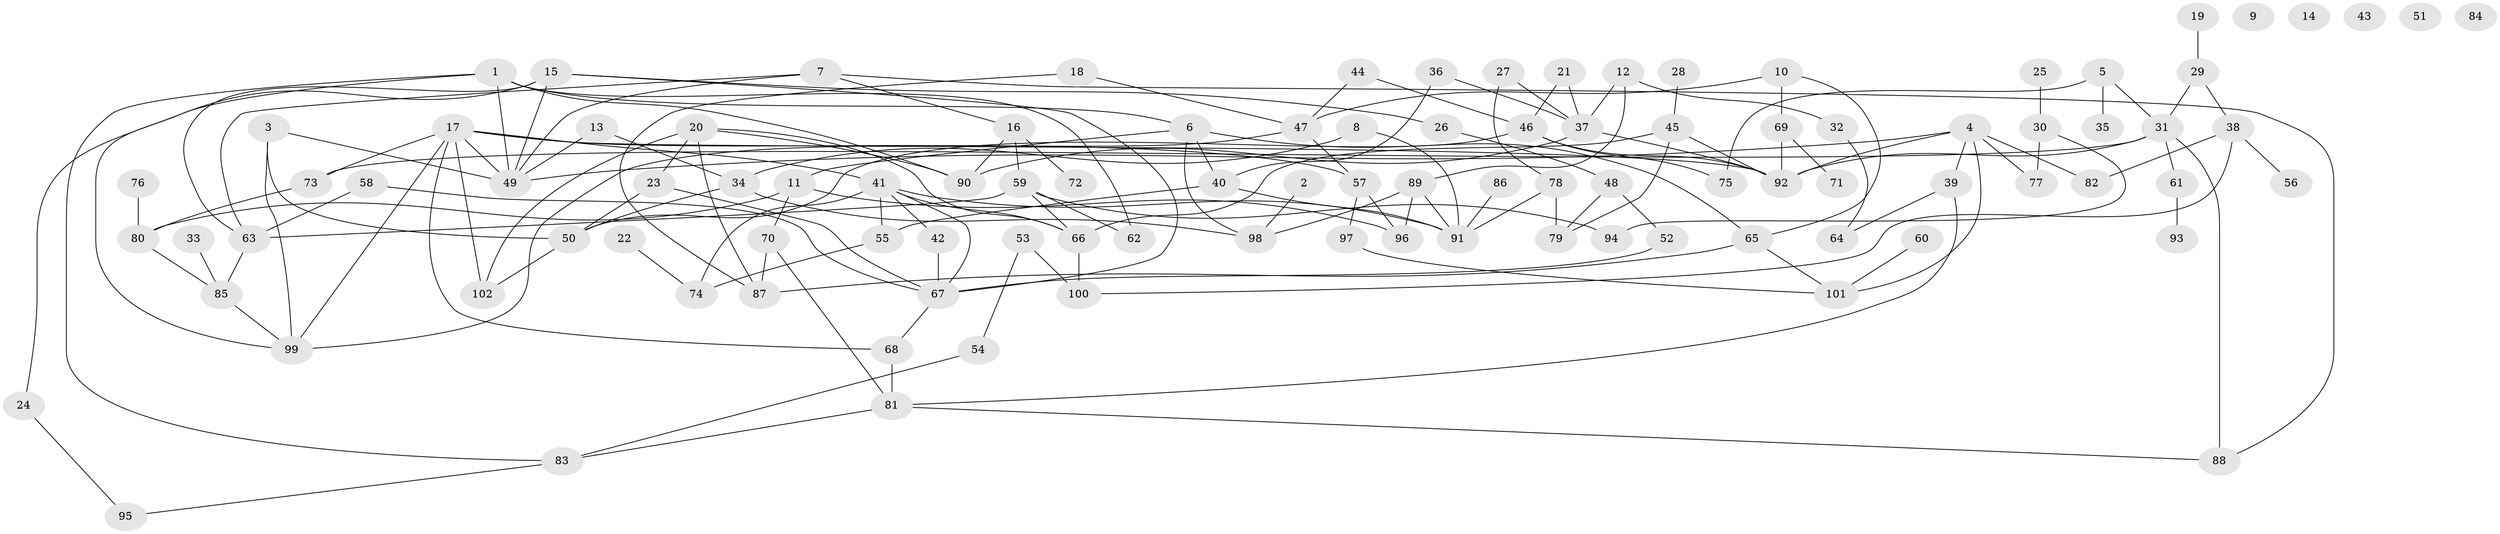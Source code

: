 // Generated by graph-tools (version 1.1) at 2025/13/03/09/25 04:13:09]
// undirected, 102 vertices, 157 edges
graph export_dot {
graph [start="1"]
  node [color=gray90,style=filled];
  1;
  2;
  3;
  4;
  5;
  6;
  7;
  8;
  9;
  10;
  11;
  12;
  13;
  14;
  15;
  16;
  17;
  18;
  19;
  20;
  21;
  22;
  23;
  24;
  25;
  26;
  27;
  28;
  29;
  30;
  31;
  32;
  33;
  34;
  35;
  36;
  37;
  38;
  39;
  40;
  41;
  42;
  43;
  44;
  45;
  46;
  47;
  48;
  49;
  50;
  51;
  52;
  53;
  54;
  55;
  56;
  57;
  58;
  59;
  60;
  61;
  62;
  63;
  64;
  65;
  66;
  67;
  68;
  69;
  70;
  71;
  72;
  73;
  74;
  75;
  76;
  77;
  78;
  79;
  80;
  81;
  82;
  83;
  84;
  85;
  86;
  87;
  88;
  89;
  90;
  91;
  92;
  93;
  94;
  95;
  96;
  97;
  98;
  99;
  100;
  101;
  102;
  1 -- 6;
  1 -- 49;
  1 -- 62;
  1 -- 83;
  1 -- 90;
  1 -- 99;
  2 -- 98;
  3 -- 49;
  3 -- 50;
  3 -- 99;
  4 -- 39;
  4 -- 49;
  4 -- 77;
  4 -- 82;
  4 -- 92;
  4 -- 101;
  5 -- 31;
  5 -- 35;
  5 -- 75;
  6 -- 11;
  6 -- 40;
  6 -- 65;
  6 -- 98;
  7 -- 16;
  7 -- 49;
  7 -- 63;
  7 -- 88;
  8 -- 34;
  8 -- 91;
  10 -- 47;
  10 -- 65;
  10 -- 69;
  11 -- 70;
  11 -- 80;
  11 -- 96;
  12 -- 32;
  12 -- 37;
  12 -- 89;
  13 -- 34;
  13 -- 49;
  15 -- 24;
  15 -- 26;
  15 -- 49;
  15 -- 63;
  15 -- 67;
  16 -- 59;
  16 -- 72;
  16 -- 90;
  17 -- 41;
  17 -- 49;
  17 -- 57;
  17 -- 68;
  17 -- 73;
  17 -- 92;
  17 -- 99;
  17 -- 102;
  18 -- 47;
  18 -- 87;
  19 -- 29;
  20 -- 23;
  20 -- 66;
  20 -- 87;
  20 -- 90;
  20 -- 102;
  21 -- 37;
  21 -- 46;
  22 -- 74;
  23 -- 50;
  23 -- 67;
  24 -- 95;
  25 -- 30;
  26 -- 48;
  27 -- 37;
  27 -- 78;
  28 -- 45;
  29 -- 31;
  29 -- 38;
  30 -- 77;
  30 -- 94;
  31 -- 61;
  31 -- 73;
  31 -- 88;
  31 -- 92;
  32 -- 64;
  33 -- 85;
  34 -- 50;
  34 -- 98;
  36 -- 37;
  36 -- 40;
  37 -- 90;
  37 -- 92;
  38 -- 56;
  38 -- 82;
  38 -- 100;
  39 -- 64;
  39 -- 81;
  40 -- 55;
  40 -- 91;
  41 -- 42;
  41 -- 55;
  41 -- 66;
  41 -- 67;
  41 -- 74;
  41 -- 91;
  42 -- 67;
  44 -- 46;
  44 -- 47;
  45 -- 66;
  45 -- 79;
  45 -- 92;
  46 -- 50;
  46 -- 75;
  46 -- 92;
  47 -- 57;
  47 -- 99;
  48 -- 52;
  48 -- 79;
  50 -- 102;
  52 -- 67;
  53 -- 54;
  53 -- 100;
  54 -- 83;
  55 -- 74;
  57 -- 96;
  57 -- 97;
  58 -- 63;
  58 -- 67;
  59 -- 62;
  59 -- 63;
  59 -- 66;
  59 -- 94;
  60 -- 101;
  61 -- 93;
  63 -- 85;
  65 -- 87;
  65 -- 101;
  66 -- 100;
  67 -- 68;
  68 -- 81;
  69 -- 71;
  69 -- 92;
  70 -- 81;
  70 -- 87;
  73 -- 80;
  76 -- 80;
  78 -- 79;
  78 -- 91;
  80 -- 85;
  81 -- 83;
  81 -- 88;
  83 -- 95;
  85 -- 99;
  86 -- 91;
  89 -- 91;
  89 -- 96;
  89 -- 98;
  97 -- 101;
}

